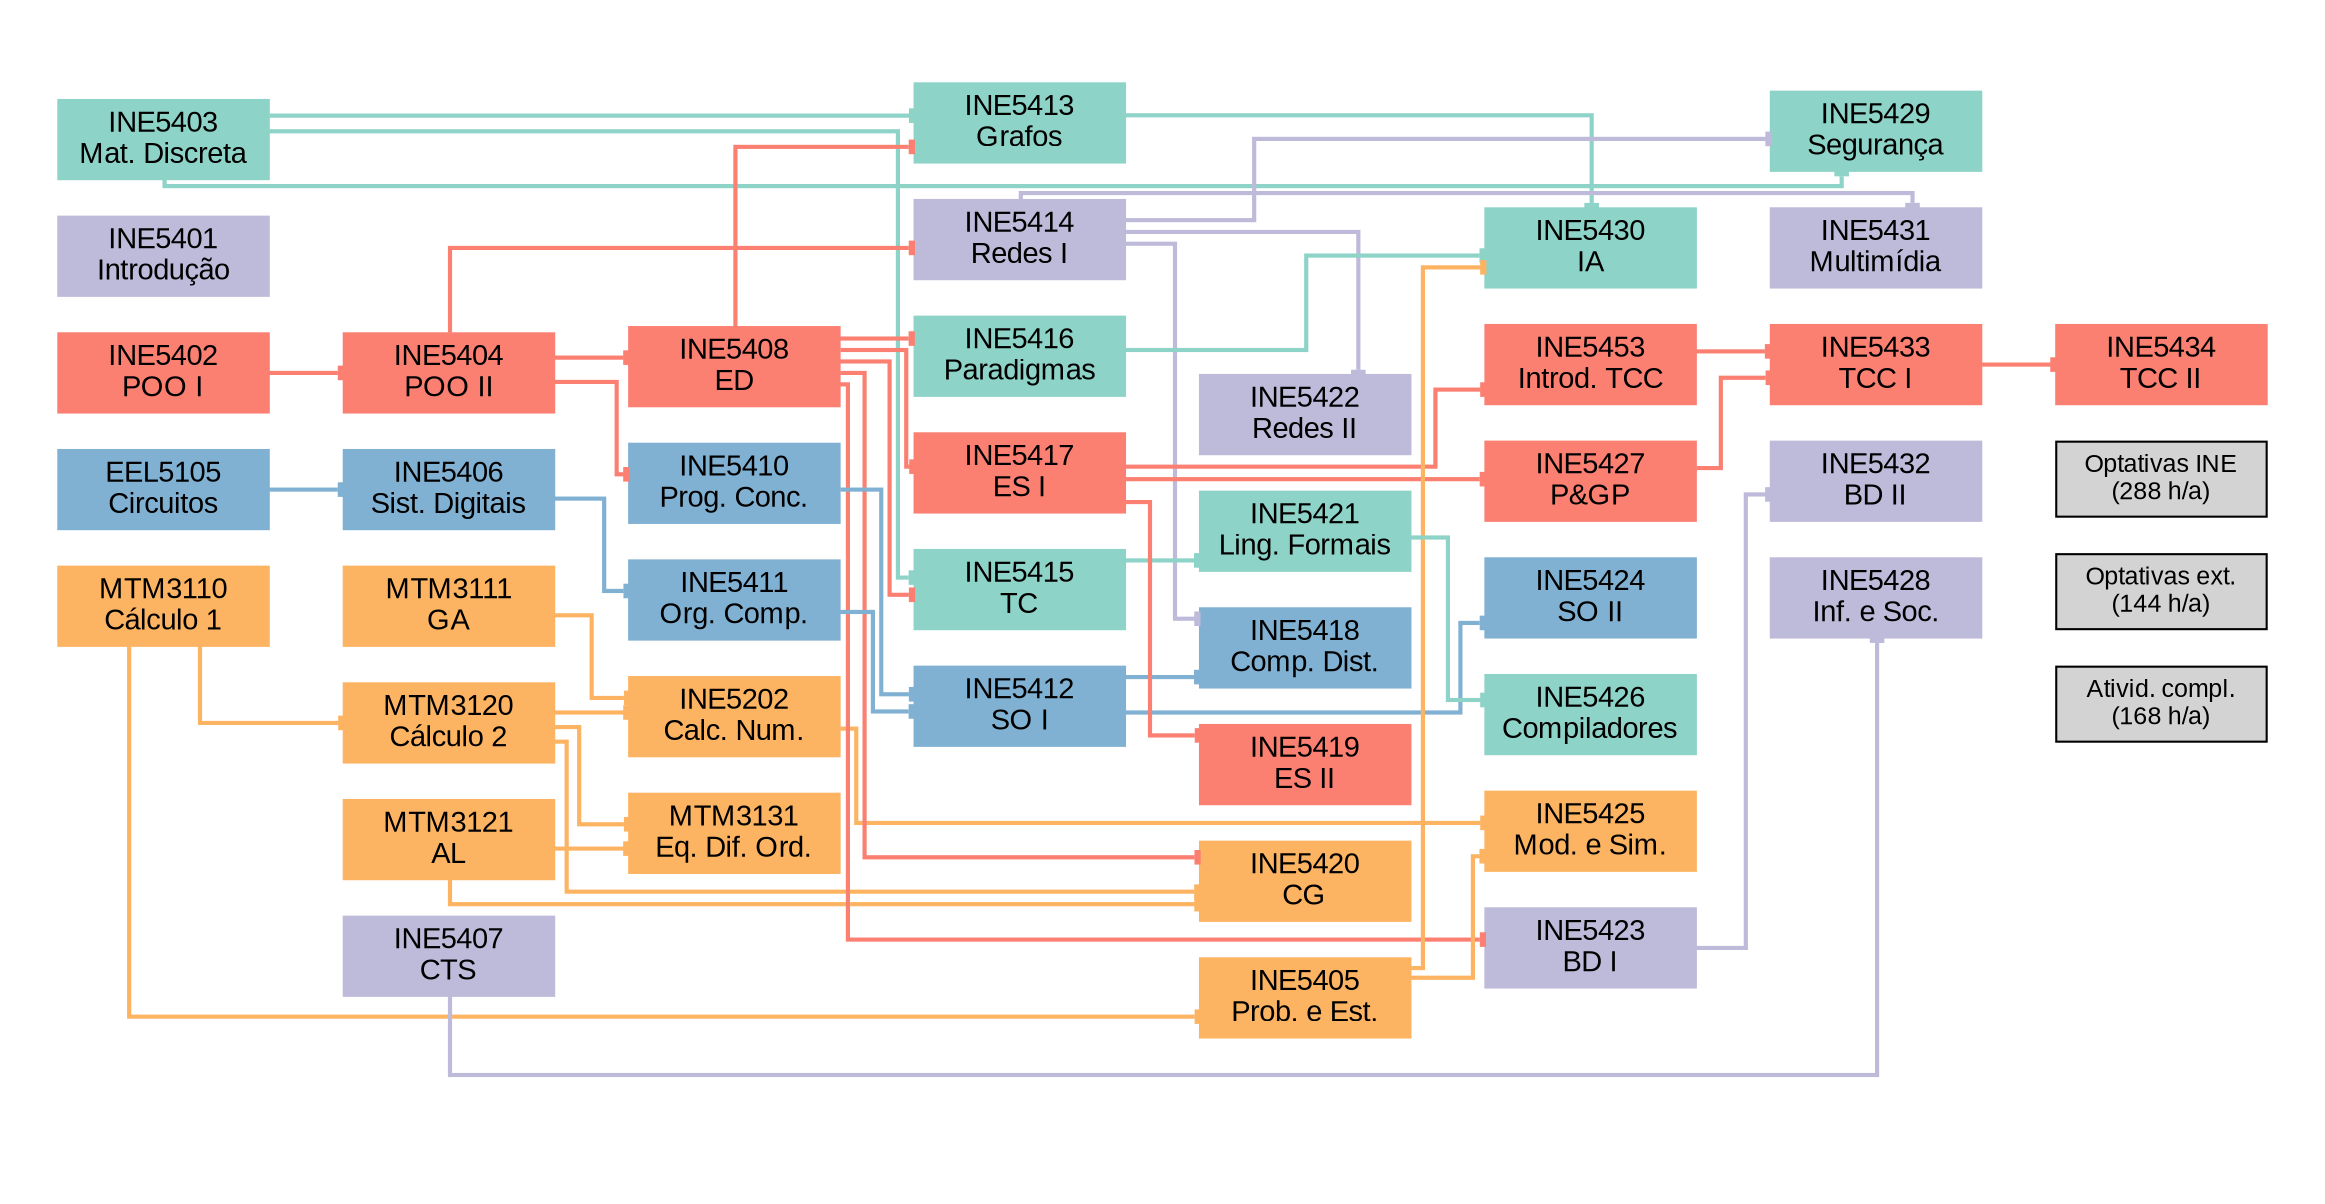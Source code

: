 // force absence of multi-edges with `strict` keyword
strict digraph "curriculum-graph-compsci-ufsc" {
  // direction of graph layout is left to right
  rankdir=LR;

  // edges route around nodes with polygonal chains
  splines=ortho;

  // set transparent background
  bgcolor="#00000000";

  // set global style for nodes
  node [
    width=1.4 height=.5 shape=box style=filled
    fontname=Arial colorscheme=set36
  ];

  // set global style for edges
  edge [style=bold colorscheme=set36 arrowsize=.5 arrowhead=tee];

  // hack to remove extra space between header and other clusters
  subgraph cluster_everything {
    // remove all cluster borders
    color="#00000000";

    // colorscheme and labels are subjective
    // there is no automatic text wrapping, so new lines are inserted manually
    subgraph cluster_1 {
      eel5105 [color=5 label="EEL5105\nCircuitos"];
      ine5401 [color=3 label="INE5401\nIntrodução"];
      ine5402 [color=4 label="INE5402\nPOO I"];
      ine5403 [color=1 label="INE5403\nMat. Discreta"];
      mtm3110 [color=6 label="MTM3110\nCálculo 1"];
    }

    subgraph cluster_2 {
      ine5404 [color=4 label="INE5404\nPOO II"];
      ine5406 [color=5 label="INE5406\nSist. Digitais"];
      ine5407 [color=3 label="INE5407\nCTS"];
      mtm3111 [color=6 label="MTM3111\nGA"];
      mtm3120 [color=6 label="MTM3120\nCálculo 2"];
      mtm3121 [color=6 label="MTM3121\nAL"];
    }

    subgraph cluster_3 {
      ine5202 [color=6 label="INE5202\nCalc. Num."];
      ine5408 [color=4 label="INE5408\nED"];
      ine5410 [color=5 label="INE5410\nProg. Conc."];
      ine5411 [color=5 label="INE5411\nOrg. Comp."];
      mtm3131 [color=6 label="MTM3131\nEq. Dif. Ord."];
    }

    subgraph cluster_4 {
      ine5412 [color=5 label="INE5412\nSO I"];
      ine5413 [color=1 label="INE5413\nGrafos"];
      ine5414 [color=3 label="INE5414\nRedes I"];
      ine5415 [color=1 label="INE5415\nTC"];
      ine5416 [color=1 label="INE5416\nParadigmas"];
      ine5417 [color=4 label="INE5417\nES I"];
    }

    subgraph cluster_5 {
      ine5405 [color=6 label="INE5405\nProb. e Est."];
      ine5418 [color=5 label="INE5418\nComp. Dist."];
      ine5419 [color=4 label="INE5419\nES II"];
      ine5420 [color=6 label="INE5420\nCG"];
      ine5421 [color=1 label="INE5421\nLing. Formais"];
      ine5422 [color=3 label="INE5422\nRedes II"];
    }

    subgraph cluster_6 {
      ine5423 [color=3 label="INE5423\nBD I"];
      ine5424 [color=5 label="INE5424\nSO II"];
      ine5425 [color=6 label="INE5425\nMod. e Sim."];
      ine5426 [color=1 label="INE5426\nCompiladores"];
      ine5427 [color=4 label="INE5427\nP&GP"];
      ine5430 [color=1 label="INE5430\nIA"];
      ine5453 [color=4 label="INE5453\nIntrod. TCC"];
    }

    subgraph cluster_7 {
      ine5428 [color=3 label="INE5428\nInf. e Soc."];
      ine5429 [color=1 label="INE5429\nSegurança"];
      ine5431 [color=3 label="INE5431\nMultimídia"];
      ine5432 [color=3 label="INE5432\nBD II"];
      ine5433 [color=4 label="INE5433\nTCC I"];
    }

    // last cluster also holds general info
    subgraph cluster_8 {
      ine5434 [color=4 label="INE5434\nTCC II"];
      opt1 [fontsize="12pt" label="Optativas INE\n(288 h/a)"];
      opt2 [fontsize="12pt" label="Optativas ext.\n(144 h/a)"];
      comp [fontsize="12pt" label="Ativid. compl.\n(168 h/a)"];
    }
  }

  // the heart of the graph: edge descriptions
  // they are not grouped to make editing and parsing easier
  eel5105 -> ine5406 [color=5];
  ine5202 -> ine5425 [color=6];
  ine5402 -> ine5404 [color=4];
  ine5403 -> ine5413 [color=1];
  ine5403 -> ine5415 [color=1];
  ine5403 -> ine5429 [color=1];
  ine5404 -> ine5408 [color=4];
  ine5404 -> ine5410 [color=4];
  ine5404 -> ine5414 [color=4];
  ine5405 -> ine5425 [color=6];
  ine5405 -> ine5430 [color=6];
  ine5406 -> ine5411 [color=5];
  ine5407 -> ine5428 [color=3];
  ine5408 -> ine5413 [color=4];
  ine5408 -> ine5415 [color=4];
  ine5408 -> ine5416 [color=4];
  ine5408 -> ine5417 [color=4];
  ine5408 -> ine5420 [color=4];
  ine5408 -> ine5423 [color=4];
  ine5410 -> ine5412 [color=5];
  ine5411 -> ine5412 [color=5];
  ine5412 -> ine5418 [color=5];
  ine5412 -> ine5424 [color=5];
  ine5413 -> ine5430 [color=1];
  ine5414 -> ine5418 [color=3];
  ine5414 -> ine5422 [color=3];
  ine5414 -> ine5429 [color=3];
  ine5414 -> ine5431 [color=3];
  ine5415 -> ine5421 [color=1];
  ine5416 -> ine5430 [color=1];
  ine5417 -> ine5419 [color=4];
  ine5417 -> ine5427 [color=4];
  ine5417 -> ine5453 [color=4];
  ine5421 -> ine5426 [color=1];
  ine5423 -> ine5432 [color=3];
  ine5427 -> ine5433 [color=4];
  ine5433 -> ine5434 [color=4];
  ine5453 -> ine5433 [color=4];

  mtm3110 -> ine5405 [color=6];
  mtm3110 -> mtm3120 [color=6];
  mtm3111 -> ine5202 [color=6];
  mtm3120 -> ine5202 [color=6];
  mtm3120 -> ine5420 [color=6];
  mtm3120 -> mtm3131 [color=6];
  mtm3121 -> ine5420 [color=6];
  mtm3121 -> mtm3131 [color=6];
}